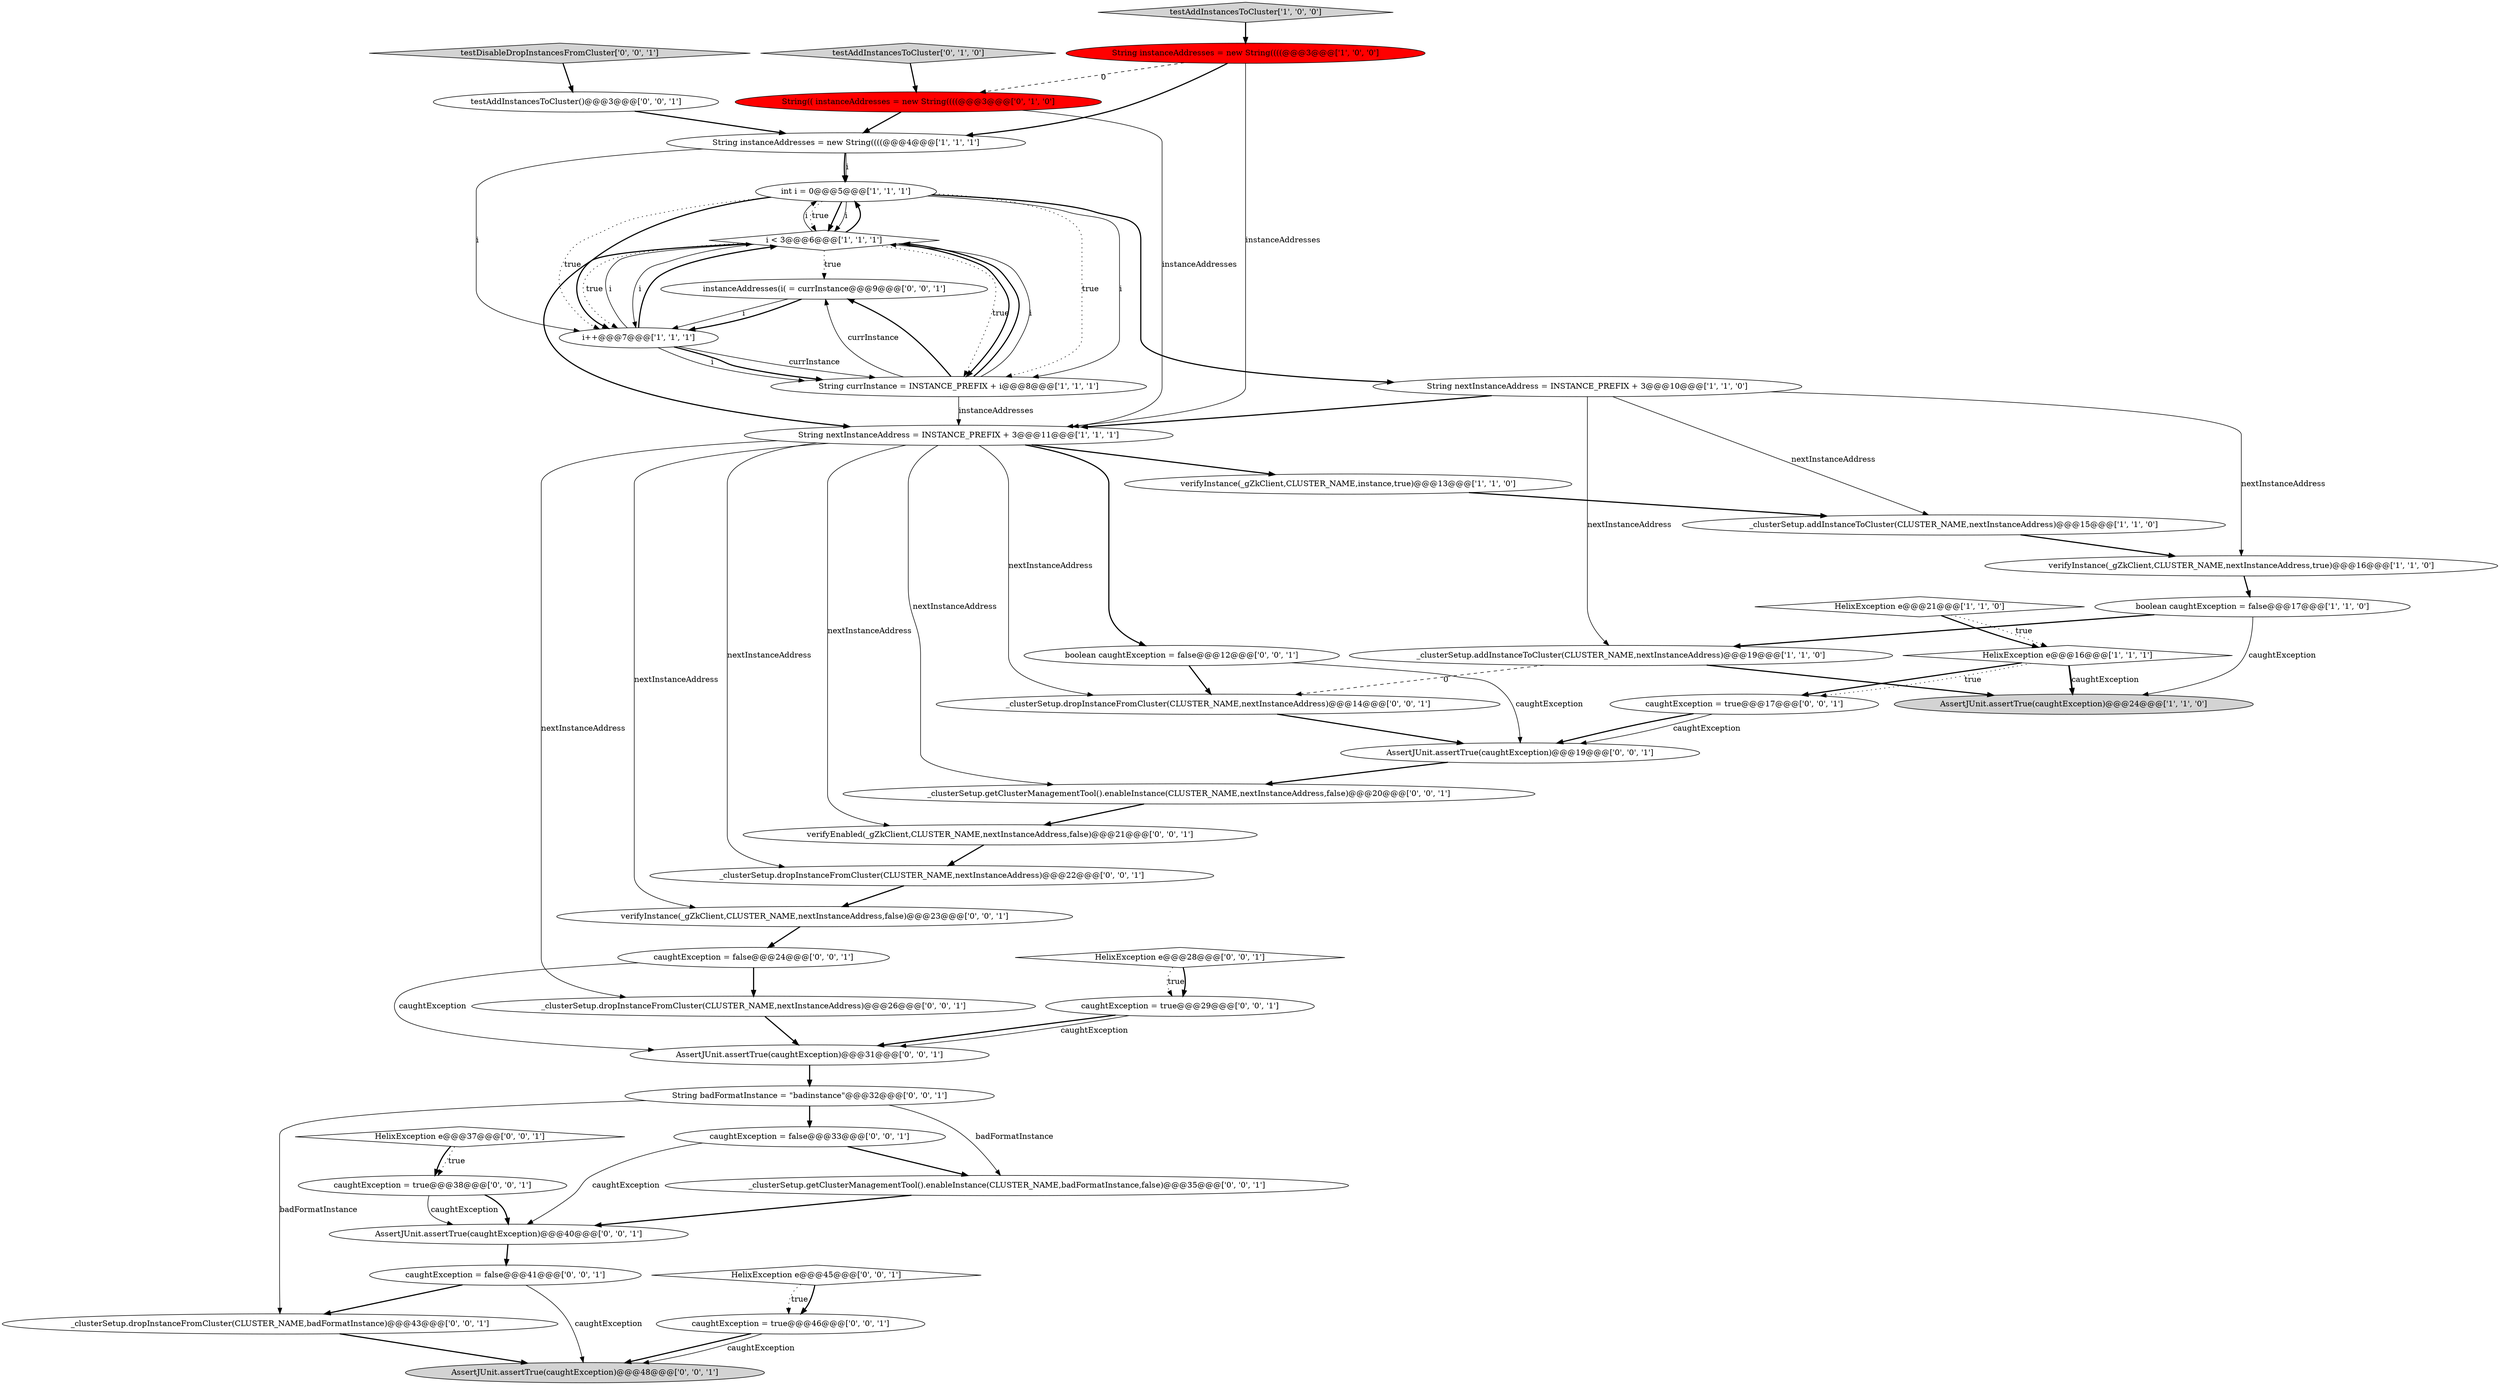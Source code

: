 digraph {
28 [style = filled, label = "HelixException e@@@45@@@['0', '0', '1']", fillcolor = white, shape = diamond image = "AAA0AAABBB3BBB"];
0 [style = filled, label = "verifyInstance(_gZkClient,CLUSTER_NAME,instance,true)@@@13@@@['1', '1', '0']", fillcolor = white, shape = ellipse image = "AAA0AAABBB1BBB"];
14 [style = filled, label = "_clusterSetup.addInstanceToCluster(CLUSTER_NAME,nextInstanceAddress)@@@19@@@['1', '1', '0']", fillcolor = white, shape = ellipse image = "AAA0AAABBB1BBB"];
39 [style = filled, label = "_clusterSetup.dropInstanceFromCluster(CLUSTER_NAME,nextInstanceAddress)@@@22@@@['0', '0', '1']", fillcolor = white, shape = ellipse image = "AAA0AAABBB3BBB"];
30 [style = filled, label = "caughtException = false@@@41@@@['0', '0', '1']", fillcolor = white, shape = ellipse image = "AAA0AAABBB3BBB"];
40 [style = filled, label = "caughtException = true@@@38@@@['0', '0', '1']", fillcolor = white, shape = ellipse image = "AAA0AAABBB3BBB"];
44 [style = filled, label = "HelixException e@@@37@@@['0', '0', '1']", fillcolor = white, shape = diamond image = "AAA0AAABBB3BBB"];
38 [style = filled, label = "verifyEnabled(_gZkClient,CLUSTER_NAME,nextInstanceAddress,false)@@@21@@@['0', '0', '1']", fillcolor = white, shape = ellipse image = "AAA0AAABBB3BBB"];
12 [style = filled, label = "i < 3@@@6@@@['1', '1', '1']", fillcolor = white, shape = diamond image = "AAA0AAABBB1BBB"];
25 [style = filled, label = "caughtException = false@@@33@@@['0', '0', '1']", fillcolor = white, shape = ellipse image = "AAA0AAABBB3BBB"];
23 [style = filled, label = "_clusterSetup.dropInstanceFromCluster(CLUSTER_NAME,nextInstanceAddress)@@@26@@@['0', '0', '1']", fillcolor = white, shape = ellipse image = "AAA0AAABBB3BBB"];
10 [style = filled, label = "_clusterSetup.addInstanceToCluster(CLUSTER_NAME,nextInstanceAddress)@@@15@@@['1', '1', '0']", fillcolor = white, shape = ellipse image = "AAA0AAABBB1BBB"];
4 [style = filled, label = "HelixException e@@@16@@@['1', '1', '1']", fillcolor = white, shape = diamond image = "AAA0AAABBB1BBB"];
2 [style = filled, label = "String instanceAddresses = new String((((@@@4@@@['1', '1', '1']", fillcolor = white, shape = ellipse image = "AAA0AAABBB1BBB"];
20 [style = filled, label = "AssertJUnit.assertTrue(caughtException)@@@40@@@['0', '0', '1']", fillcolor = white, shape = ellipse image = "AAA0AAABBB3BBB"];
1 [style = filled, label = "HelixException e@@@21@@@['1', '1', '0']", fillcolor = white, shape = diamond image = "AAA0AAABBB1BBB"];
35 [style = filled, label = "_clusterSetup.getClusterManagementTool().enableInstance(CLUSTER_NAME,nextInstanceAddress,false)@@@20@@@['0', '0', '1']", fillcolor = white, shape = ellipse image = "AAA0AAABBB3BBB"];
36 [style = filled, label = "caughtException = true@@@17@@@['0', '0', '1']", fillcolor = white, shape = ellipse image = "AAA0AAABBB3BBB"];
37 [style = filled, label = "verifyInstance(_gZkClient,CLUSTER_NAME,nextInstanceAddress,false)@@@23@@@['0', '0', '1']", fillcolor = white, shape = ellipse image = "AAA0AAABBB3BBB"];
31 [style = filled, label = "instanceAddresses(i( = currInstance@@@9@@@['0', '0', '1']", fillcolor = white, shape = ellipse image = "AAA0AAABBB3BBB"];
45 [style = filled, label = "_clusterSetup.getClusterManagementTool().enableInstance(CLUSTER_NAME,badFormatInstance,false)@@@35@@@['0', '0', '1']", fillcolor = white, shape = ellipse image = "AAA0AAABBB3BBB"];
42 [style = filled, label = "_clusterSetup.dropInstanceFromCluster(CLUSTER_NAME,nextInstanceAddress)@@@14@@@['0', '0', '1']", fillcolor = white, shape = ellipse image = "AAA0AAABBB3BBB"];
24 [style = filled, label = "_clusterSetup.dropInstanceFromCluster(CLUSTER_NAME,badFormatInstance)@@@43@@@['0', '0', '1']", fillcolor = white, shape = ellipse image = "AAA0AAABBB3BBB"];
11 [style = filled, label = "testAddInstancesToCluster['1', '0', '0']", fillcolor = lightgray, shape = diamond image = "AAA0AAABBB1BBB"];
6 [style = filled, label = "boolean caughtException = false@@@17@@@['1', '1', '0']", fillcolor = white, shape = ellipse image = "AAA0AAABBB1BBB"];
26 [style = filled, label = "AssertJUnit.assertTrue(caughtException)@@@48@@@['0', '0', '1']", fillcolor = lightgray, shape = ellipse image = "AAA0AAABBB3BBB"];
21 [style = filled, label = "caughtException = false@@@24@@@['0', '0', '1']", fillcolor = white, shape = ellipse image = "AAA0AAABBB3BBB"];
8 [style = filled, label = "AssertJUnit.assertTrue(caughtException)@@@24@@@['1', '1', '0']", fillcolor = lightgray, shape = ellipse image = "AAA0AAABBB1BBB"];
43 [style = filled, label = "String badFormatInstance = \"badinstance\"@@@32@@@['0', '0', '1']", fillcolor = white, shape = ellipse image = "AAA0AAABBB3BBB"];
29 [style = filled, label = "AssertJUnit.assertTrue(caughtException)@@@31@@@['0', '0', '1']", fillcolor = white, shape = ellipse image = "AAA0AAABBB3BBB"];
22 [style = filled, label = "caughtException = true@@@46@@@['0', '0', '1']", fillcolor = white, shape = ellipse image = "AAA0AAABBB3BBB"];
3 [style = filled, label = "String instanceAddresses = new String((((@@@3@@@['1', '0', '0']", fillcolor = red, shape = ellipse image = "AAA1AAABBB1BBB"];
32 [style = filled, label = "testDisableDropInstancesFromCluster['0', '0', '1']", fillcolor = lightgray, shape = diamond image = "AAA0AAABBB3BBB"];
33 [style = filled, label = "boolean caughtException = false@@@12@@@['0', '0', '1']", fillcolor = white, shape = ellipse image = "AAA0AAABBB3BBB"];
7 [style = filled, label = "verifyInstance(_gZkClient,CLUSTER_NAME,nextInstanceAddress,true)@@@16@@@['1', '1', '0']", fillcolor = white, shape = ellipse image = "AAA0AAABBB1BBB"];
34 [style = filled, label = "HelixException e@@@28@@@['0', '0', '1']", fillcolor = white, shape = diamond image = "AAA0AAABBB3BBB"];
41 [style = filled, label = "testAddInstancesToCluster()@@@3@@@['0', '0', '1']", fillcolor = white, shape = ellipse image = "AAA0AAABBB3BBB"];
5 [style = filled, label = "String nextInstanceAddress = INSTANCE_PREFIX + 3@@@10@@@['1', '1', '0']", fillcolor = white, shape = ellipse image = "AAA0AAABBB1BBB"];
16 [style = filled, label = "String nextInstanceAddress = INSTANCE_PREFIX + 3@@@11@@@['1', '1', '1']", fillcolor = white, shape = ellipse image = "AAA0AAABBB1BBB"];
17 [style = filled, label = "testAddInstancesToCluster['0', '1', '0']", fillcolor = lightgray, shape = diamond image = "AAA0AAABBB2BBB"];
27 [style = filled, label = "caughtException = true@@@29@@@['0', '0', '1']", fillcolor = white, shape = ellipse image = "AAA0AAABBB3BBB"];
15 [style = filled, label = "String currInstance = INSTANCE_PREFIX + i@@@8@@@['1', '1', '1']", fillcolor = white, shape = ellipse image = "AAA0AAABBB1BBB"];
18 [style = filled, label = "String(( instanceAddresses = new String((((@@@3@@@['0', '1', '0']", fillcolor = red, shape = ellipse image = "AAA1AAABBB2BBB"];
19 [style = filled, label = "AssertJUnit.assertTrue(caughtException)@@@19@@@['0', '0', '1']", fillcolor = white, shape = ellipse image = "AAA0AAABBB3BBB"];
9 [style = filled, label = "int i = 0@@@5@@@['1', '1', '1']", fillcolor = white, shape = ellipse image = "AAA0AAABBB1BBB"];
13 [style = filled, label = "i++@@@7@@@['1', '1', '1']", fillcolor = white, shape = ellipse image = "AAA0AAABBB1BBB"];
2->9 [style = solid, label="i"];
16->0 [style = bold, label=""];
9->12 [style = dotted, label="true"];
6->8 [style = solid, label="caughtException"];
25->45 [style = bold, label=""];
16->37 [style = solid, label="nextInstanceAddress"];
12->15 [style = dotted, label="true"];
40->20 [style = bold, label=""];
12->9 [style = bold, label=""];
38->39 [style = bold, label=""];
23->29 [style = bold, label=""];
16->42 [style = solid, label="nextInstanceAddress"];
34->27 [style = dotted, label="true"];
36->19 [style = solid, label="caughtException"];
33->42 [style = bold, label=""];
44->40 [style = dotted, label="true"];
9->5 [style = bold, label=""];
29->43 [style = bold, label=""];
9->13 [style = bold, label=""];
4->8 [style = bold, label=""];
9->15 [style = dotted, label="true"];
4->36 [style = bold, label=""];
4->36 [style = dotted, label="true"];
35->38 [style = bold, label=""];
31->13 [style = solid, label="i"];
30->26 [style = solid, label="caughtException"];
42->19 [style = bold, label=""];
1->4 [style = bold, label=""];
21->29 [style = solid, label="caughtException"];
12->31 [style = dotted, label="true"];
16->23 [style = solid, label="nextInstanceAddress"];
37->21 [style = bold, label=""];
1->4 [style = dotted, label="true"];
2->9 [style = bold, label=""];
3->16 [style = solid, label="instanceAddresses"];
41->2 [style = bold, label=""];
10->7 [style = bold, label=""];
13->12 [style = solid, label="i"];
13->15 [style = solid, label="currInstance"];
13->12 [style = bold, label=""];
3->2 [style = bold, label=""];
15->31 [style = bold, label=""];
16->33 [style = bold, label=""];
13->15 [style = solid, label="i"];
9->13 [style = dotted, label="true"];
7->6 [style = bold, label=""];
14->42 [style = dashed, label="0"];
15->12 [style = bold, label=""];
14->8 [style = bold, label=""];
13->15 [style = bold, label=""];
27->29 [style = bold, label=""];
21->23 [style = bold, label=""];
39->37 [style = bold, label=""];
22->26 [style = bold, label=""];
30->24 [style = bold, label=""];
16->39 [style = solid, label="nextInstanceAddress"];
31->13 [style = bold, label=""];
2->13 [style = solid, label="i"];
45->20 [style = bold, label=""];
43->45 [style = solid, label="badFormatInstance"];
9->15 [style = solid, label="i"];
5->10 [style = solid, label="nextInstanceAddress"];
5->16 [style = bold, label=""];
24->26 [style = bold, label=""];
12->13 [style = dotted, label="true"];
11->3 [style = bold, label=""];
19->35 [style = bold, label=""];
43->24 [style = solid, label="badFormatInstance"];
25->20 [style = solid, label="caughtException"];
28->22 [style = dotted, label="true"];
5->14 [style = solid, label="nextInstanceAddress"];
32->41 [style = bold, label=""];
9->12 [style = bold, label=""];
34->27 [style = bold, label=""];
5->7 [style = solid, label="nextInstanceAddress"];
28->22 [style = bold, label=""];
36->19 [style = bold, label=""];
4->8 [style = solid, label="caughtException"];
40->20 [style = solid, label="caughtException"];
12->9 [style = solid, label="i"];
22->26 [style = solid, label="caughtException"];
3->18 [style = dashed, label="0"];
12->15 [style = bold, label=""];
44->40 [style = bold, label=""];
12->16 [style = bold, label=""];
15->31 [style = solid, label="currInstance"];
18->2 [style = bold, label=""];
18->16 [style = solid, label="instanceAddresses"];
16->35 [style = solid, label="nextInstanceAddress"];
15->12 [style = solid, label="i"];
6->14 [style = bold, label=""];
0->10 [style = bold, label=""];
17->18 [style = bold, label=""];
12->13 [style = solid, label="i"];
15->16 [style = solid, label="instanceAddresses"];
33->19 [style = solid, label="caughtException"];
43->25 [style = bold, label=""];
20->30 [style = bold, label=""];
9->12 [style = solid, label="i"];
27->29 [style = solid, label="caughtException"];
16->38 [style = solid, label="nextInstanceAddress"];
}
